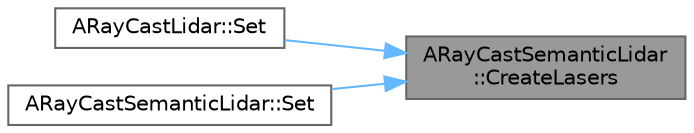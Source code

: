 digraph "ARayCastSemanticLidar::CreateLasers"
{
 // INTERACTIVE_SVG=YES
 // LATEX_PDF_SIZE
  bgcolor="transparent";
  edge [fontname=Helvetica,fontsize=10,labelfontname=Helvetica,labelfontsize=10];
  node [fontname=Helvetica,fontsize=10,shape=box,height=0.2,width=0.4];
  rankdir="RL";
  Node1 [id="Node000001",label="ARayCastSemanticLidar\l::CreateLasers",height=0.2,width=0.4,color="gray40", fillcolor="grey60", style="filled", fontcolor="black",tooltip="Creates a Laser for each channel."];
  Node1 -> Node2 [id="edge1_Node000001_Node000002",dir="back",color="steelblue1",style="solid",tooltip=" "];
  Node2 [id="Node000002",label="ARayCastLidar::Set",height=0.2,width=0.4,color="grey40", fillcolor="white", style="filled",URL="$d5/de4/classARayCastLidar.html#a57bf806858edf027680f1609699bdd05",tooltip=" "];
  Node1 -> Node3 [id="edge2_Node000001_Node000003",dir="back",color="steelblue1",style="solid",tooltip=" "];
  Node3 [id="Node000003",label="ARayCastSemanticLidar::Set",height=0.2,width=0.4,color="grey40", fillcolor="white", style="filled",URL="$d8/d15/classARayCastSemanticLidar.html#a1c77f54c73b7fede51a8ba581a107cf7",tooltip=" "];
}
